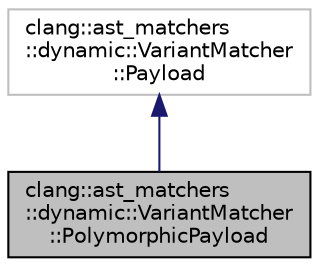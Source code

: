 digraph "clang::ast_matchers::dynamic::VariantMatcher::PolymorphicPayload"
{
 // LATEX_PDF_SIZE
  bgcolor="transparent";
  edge [fontname="Helvetica",fontsize="10",labelfontname="Helvetica",labelfontsize="10"];
  node [fontname="Helvetica",fontsize="10",shape=record];
  Node1 [label="clang::ast_matchers\l::dynamic::VariantMatcher\l::PolymorphicPayload",height=0.2,width=0.4,color="black", fillcolor="grey75", style="filled", fontcolor="black",tooltip=" "];
  Node2 -> Node1 [dir="back",color="midnightblue",fontsize="10",style="solid",fontname="Helvetica"];
  Node2 [label="clang::ast_matchers\l::dynamic::VariantMatcher\l::Payload",height=0.2,width=0.4,color="grey75",tooltip="Payload interface to be specialized by each matcher type."];
}
